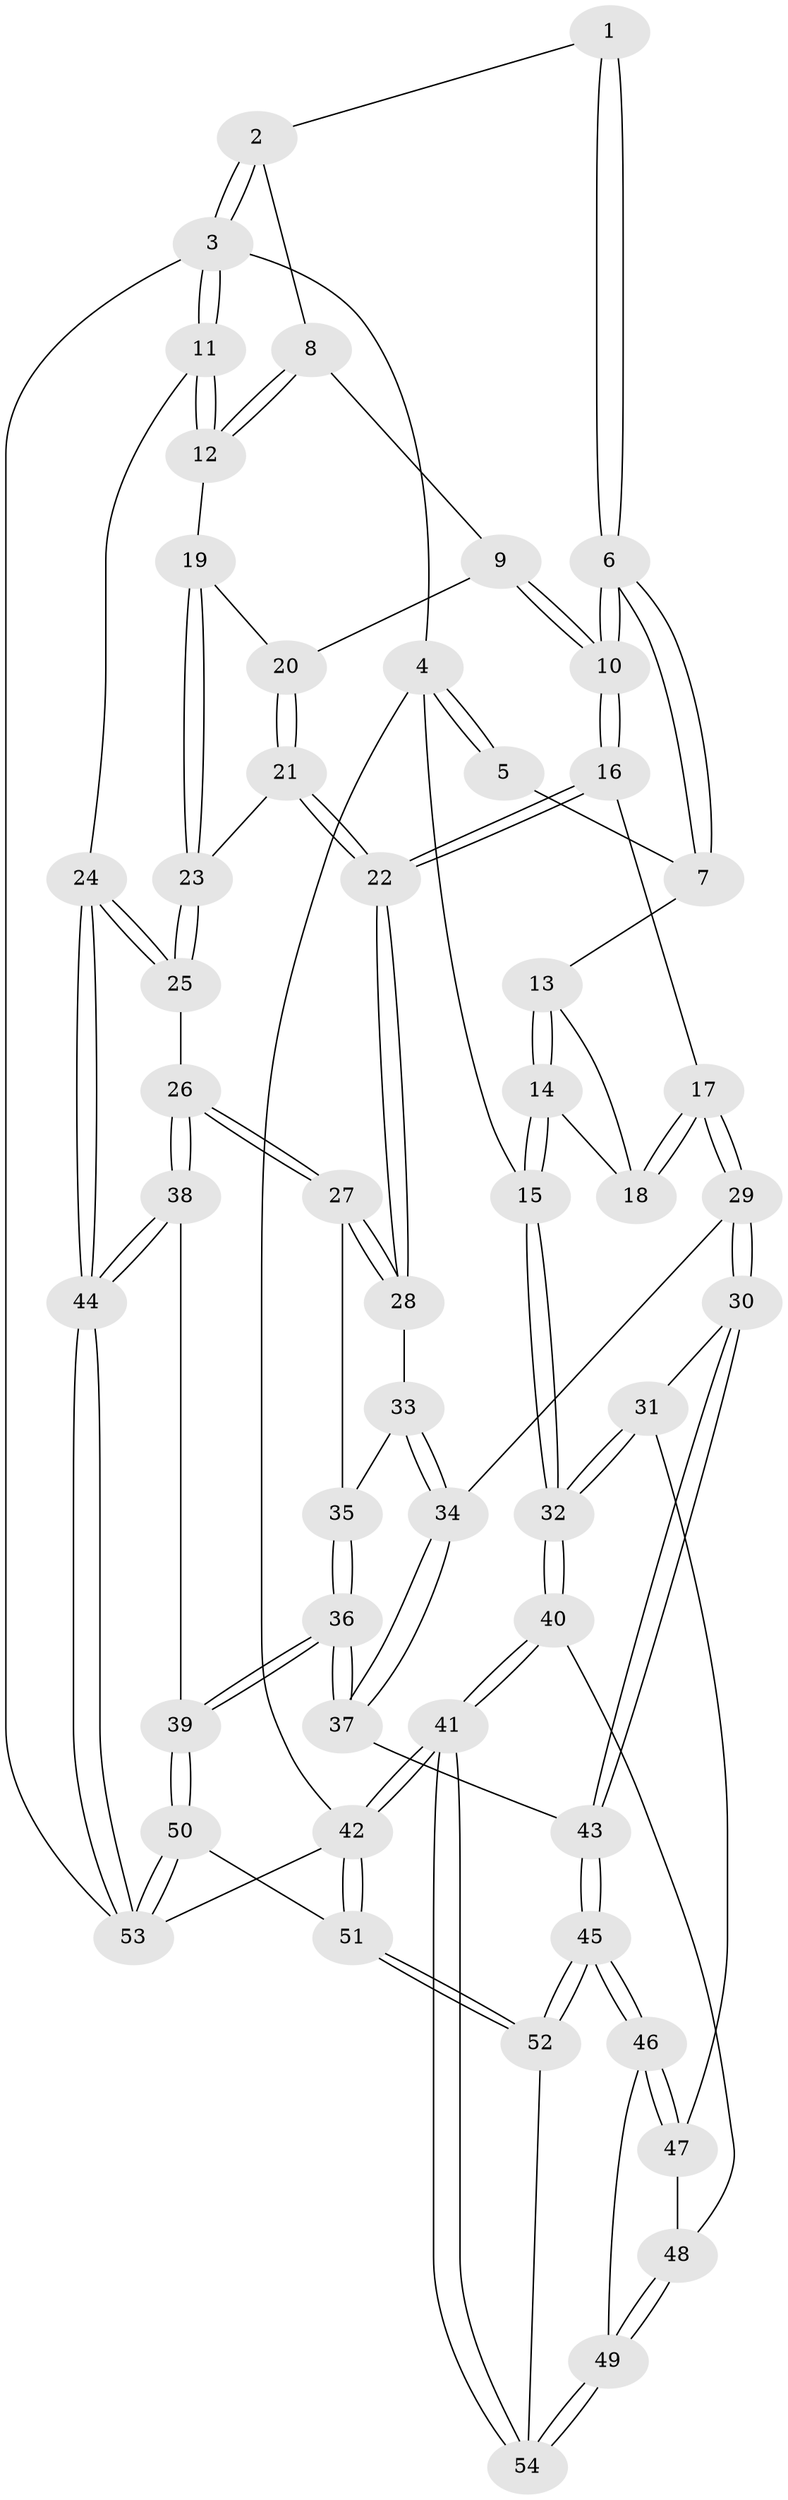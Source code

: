 // Generated by graph-tools (version 1.1) at 2025/38/03/09/25 02:38:50]
// undirected, 54 vertices, 132 edges
graph export_dot {
graph [start="1"]
  node [color=gray90,style=filled];
  1 [pos="+0.4840866150193832+0"];
  2 [pos="+0.7919058263069368+0"];
  3 [pos="+1+0"];
  4 [pos="+0+0"];
  5 [pos="+0+0"];
  6 [pos="+0.3833080108856412+0.1540998323143264"];
  7 [pos="+0.27779862806030203+0.15471538221101186"];
  8 [pos="+0.7785174298730717+0"];
  9 [pos="+0.5515299541757049+0.21477660967253284"];
  10 [pos="+0.4096095781770303+0.2017626058848481"];
  11 [pos="+1+0.29222038677380274"];
  12 [pos="+0.7977167897981455+0.18550748845869583"];
  13 [pos="+0.24084249910477065+0.18101972027594004"];
  14 [pos="+0+0.3385638551262734"];
  15 [pos="+0+0.3457452682369478"];
  16 [pos="+0.39181405860767876+0.4425334893775639"];
  17 [pos="+0.35730533724986707+0.45234827191579147"];
  18 [pos="+0.29433898131415825+0.4299871675723586"];
  19 [pos="+0.7936709497598591+0.20154130980335394"];
  20 [pos="+0.606525195131862+0.2711884241515834"];
  21 [pos="+0.599141848174871+0.3989872940143016"];
  22 [pos="+0.464917859552698+0.4755451702609277"];
  23 [pos="+0.8238644547229863+0.4278022220744098"];
  24 [pos="+1+0.5680006892645608"];
  25 [pos="+0.9074864430138009+0.5287223930354708"];
  26 [pos="+0.8102086064025892+0.5868224723751014"];
  27 [pos="+0.7443825676675193+0.5763243899239339"];
  28 [pos="+0.4708589662714759+0.48755444898654243"];
  29 [pos="+0.2738675044781389+0.599828683315628"];
  30 [pos="+0.2211207837933007+0.6573115143333045"];
  31 [pos="+0.2038256346596681+0.6611994037124364"];
  32 [pos="+0+0.5447856318493962"];
  33 [pos="+0.473050477637898+0.4959716468568078"];
  34 [pos="+0.39873442545192583+0.689604618992007"];
  35 [pos="+0.5314706151288228+0.6119605326773122"];
  36 [pos="+0.5799551244987082+0.7737379561070455"];
  37 [pos="+0.4078184294014825+0.7510773965728521"];
  38 [pos="+0.647544911738066+0.769793098049922"];
  39 [pos="+0.6114425284383239+0.8029967947896263"];
  40 [pos="+0+0.5594390224050062"];
  41 [pos="+0+1"];
  42 [pos="+0+1"];
  43 [pos="+0.340474972479624+0.78388981803004"];
  44 [pos="+1+0.8035916371824969"];
  45 [pos="+0.2914034525278297+0.9483660650554138"];
  46 [pos="+0.18524041591392917+0.8368223168730506"];
  47 [pos="+0.18143636101911617+0.7511641296705582"];
  48 [pos="+0.05964692440955054+0.7921087621837861"];
  49 [pos="+0.08526842015553045+0.8419667621661011"];
  50 [pos="+0.6500610798651035+1"];
  51 [pos="+0.3535114624304513+1"];
  52 [pos="+0.2941144519066374+0.9644262478284811"];
  53 [pos="+1+1"];
  54 [pos="+0.06255921385981006+0.8988831400463875"];
  1 -- 2;
  1 -- 6;
  1 -- 6;
  2 -- 3;
  2 -- 3;
  2 -- 8;
  3 -- 4;
  3 -- 11;
  3 -- 11;
  3 -- 53;
  4 -- 5;
  4 -- 5;
  4 -- 15;
  4 -- 42;
  5 -- 7;
  6 -- 7;
  6 -- 7;
  6 -- 10;
  6 -- 10;
  7 -- 13;
  8 -- 9;
  8 -- 12;
  8 -- 12;
  9 -- 10;
  9 -- 10;
  9 -- 20;
  10 -- 16;
  10 -- 16;
  11 -- 12;
  11 -- 12;
  11 -- 24;
  12 -- 19;
  13 -- 14;
  13 -- 14;
  13 -- 18;
  14 -- 15;
  14 -- 15;
  14 -- 18;
  15 -- 32;
  15 -- 32;
  16 -- 17;
  16 -- 22;
  16 -- 22;
  17 -- 18;
  17 -- 18;
  17 -- 29;
  17 -- 29;
  19 -- 20;
  19 -- 23;
  19 -- 23;
  20 -- 21;
  20 -- 21;
  21 -- 22;
  21 -- 22;
  21 -- 23;
  22 -- 28;
  22 -- 28;
  23 -- 25;
  23 -- 25;
  24 -- 25;
  24 -- 25;
  24 -- 44;
  24 -- 44;
  25 -- 26;
  26 -- 27;
  26 -- 27;
  26 -- 38;
  26 -- 38;
  27 -- 28;
  27 -- 28;
  27 -- 35;
  28 -- 33;
  29 -- 30;
  29 -- 30;
  29 -- 34;
  30 -- 31;
  30 -- 43;
  30 -- 43;
  31 -- 32;
  31 -- 32;
  31 -- 47;
  32 -- 40;
  32 -- 40;
  33 -- 34;
  33 -- 34;
  33 -- 35;
  34 -- 37;
  34 -- 37;
  35 -- 36;
  35 -- 36;
  36 -- 37;
  36 -- 37;
  36 -- 39;
  36 -- 39;
  37 -- 43;
  38 -- 39;
  38 -- 44;
  38 -- 44;
  39 -- 50;
  39 -- 50;
  40 -- 41;
  40 -- 41;
  40 -- 48;
  41 -- 42;
  41 -- 42;
  41 -- 54;
  41 -- 54;
  42 -- 51;
  42 -- 51;
  42 -- 53;
  43 -- 45;
  43 -- 45;
  44 -- 53;
  44 -- 53;
  45 -- 46;
  45 -- 46;
  45 -- 52;
  45 -- 52;
  46 -- 47;
  46 -- 47;
  46 -- 49;
  47 -- 48;
  48 -- 49;
  48 -- 49;
  49 -- 54;
  49 -- 54;
  50 -- 51;
  50 -- 53;
  50 -- 53;
  51 -- 52;
  51 -- 52;
  52 -- 54;
}
